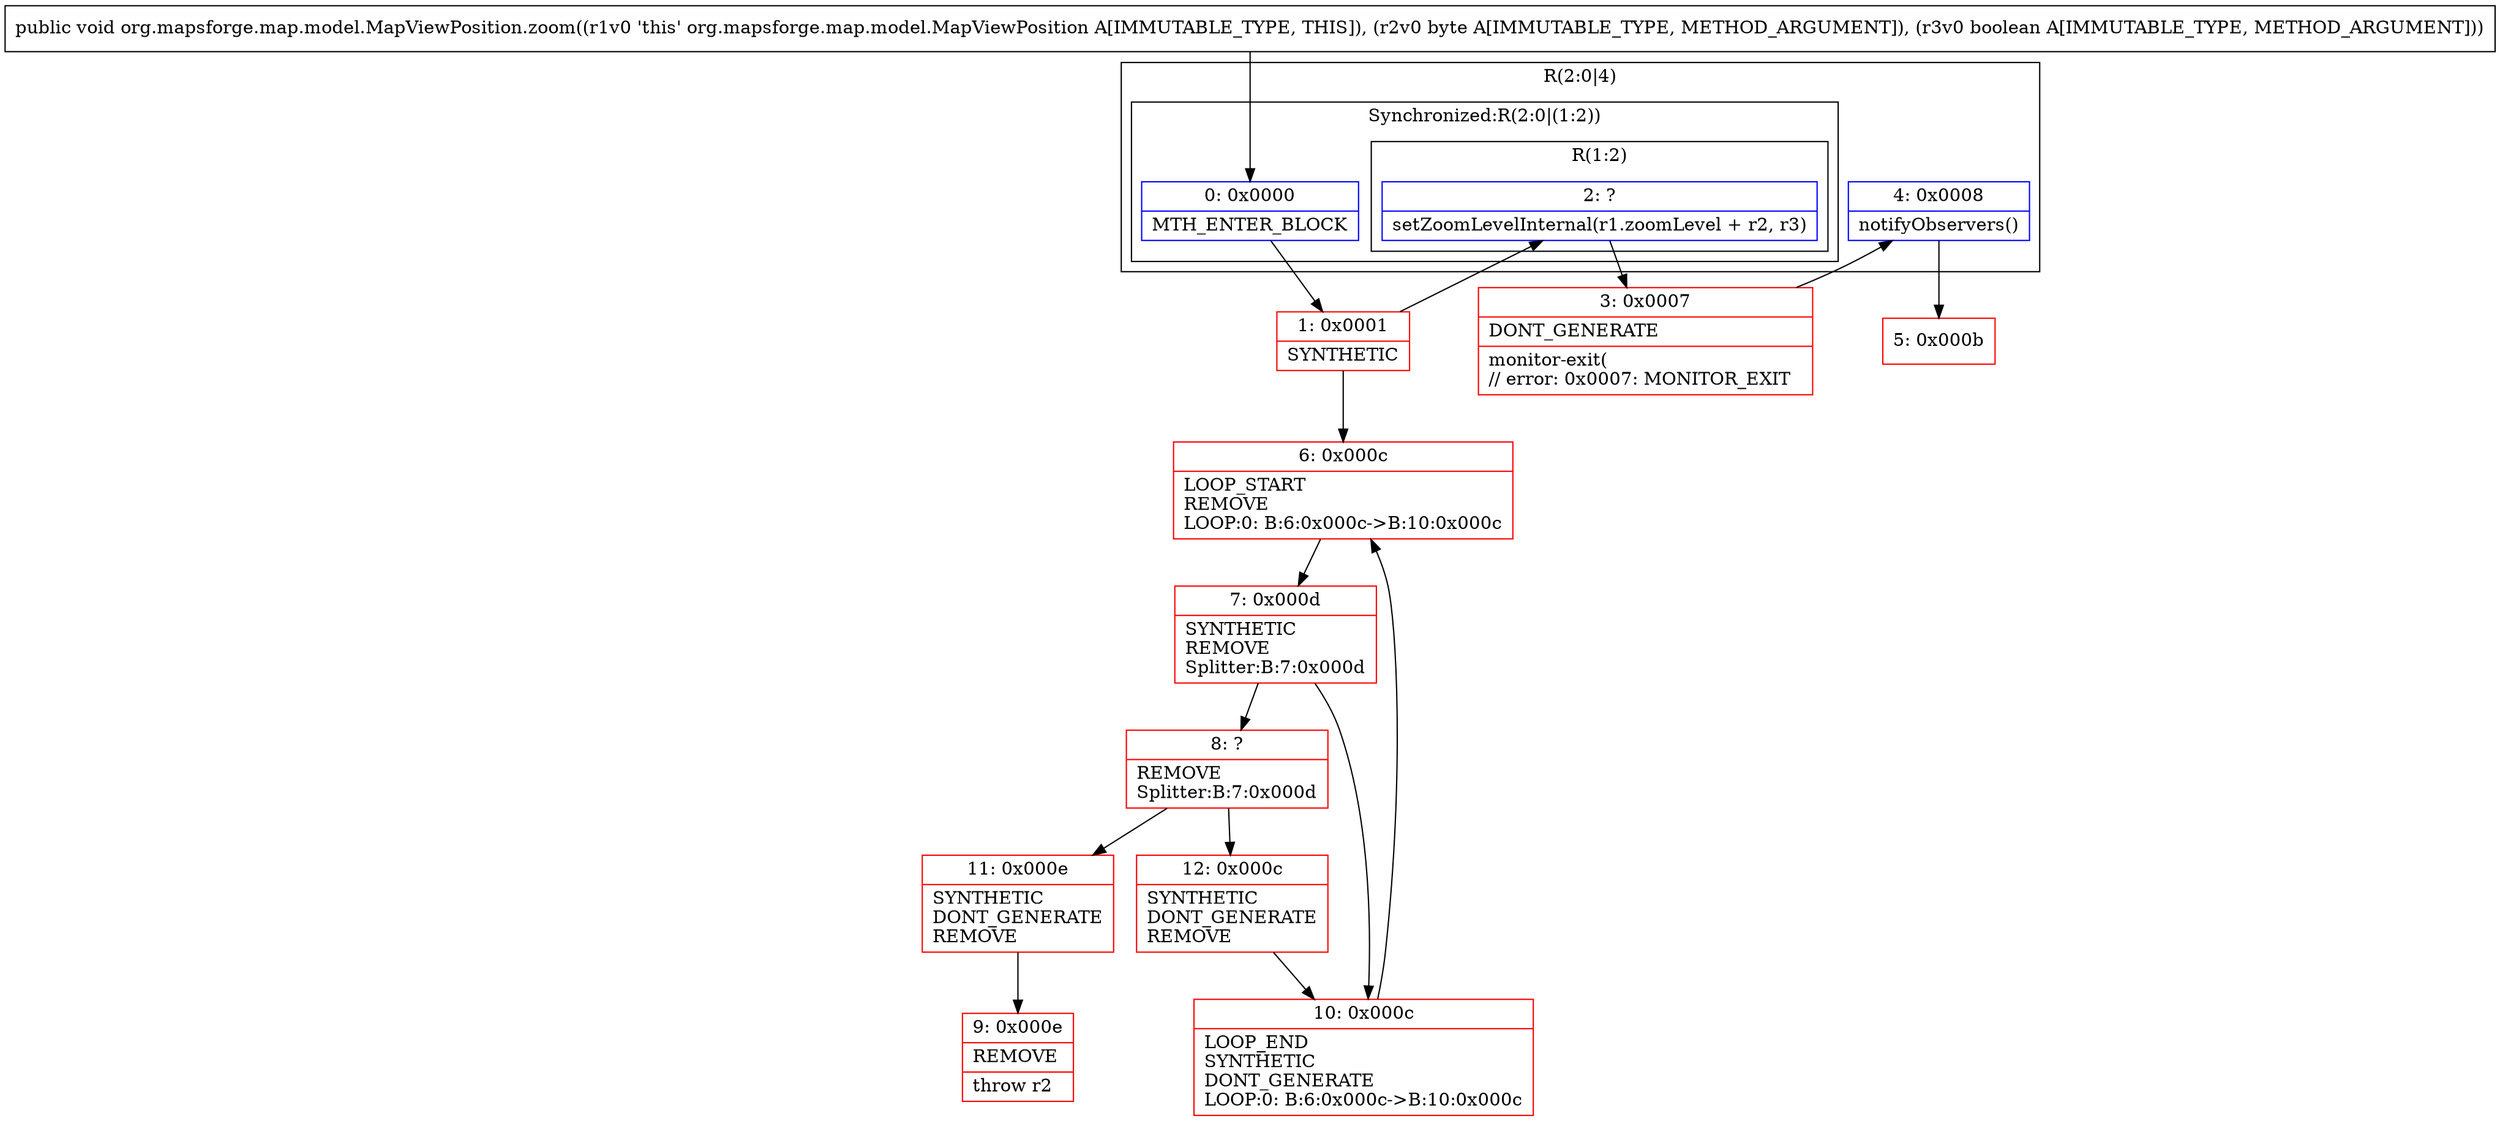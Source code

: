 digraph "CFG fororg.mapsforge.map.model.MapViewPosition.zoom(BZ)V" {
subgraph cluster_Region_1279426063 {
label = "R(2:0|4)";
node [shape=record,color=blue];
subgraph cluster_SynchronizedRegion_661132675 {
label = "Synchronized:R(2:0|(1:2))";
node [shape=record,color=blue];
Node_0 [shape=record,label="{0\:\ 0x0000|MTH_ENTER_BLOCK\l}"];
subgraph cluster_Region_1226190158 {
label = "R(1:2)";
node [shape=record,color=blue];
Node_2 [shape=record,label="{2\:\ ?|setZoomLevelInternal(r1.zoomLevel + r2, r3)\l}"];
}
}
Node_4 [shape=record,label="{4\:\ 0x0008|notifyObservers()\l}"];
}
Node_1 [shape=record,color=red,label="{1\:\ 0x0001|SYNTHETIC\l}"];
Node_3 [shape=record,color=red,label="{3\:\ 0x0007|DONT_GENERATE\l|monitor\-exit(\l\/\/ error: 0x0007: MONITOR_EXIT  \l}"];
Node_5 [shape=record,color=red,label="{5\:\ 0x000b}"];
Node_6 [shape=record,color=red,label="{6\:\ 0x000c|LOOP_START\lREMOVE\lLOOP:0: B:6:0x000c\-\>B:10:0x000c\l}"];
Node_7 [shape=record,color=red,label="{7\:\ 0x000d|SYNTHETIC\lREMOVE\lSplitter:B:7:0x000d\l}"];
Node_8 [shape=record,color=red,label="{8\:\ ?|REMOVE\lSplitter:B:7:0x000d\l}"];
Node_9 [shape=record,color=red,label="{9\:\ 0x000e|REMOVE\l|throw r2\l}"];
Node_10 [shape=record,color=red,label="{10\:\ 0x000c|LOOP_END\lSYNTHETIC\lDONT_GENERATE\lLOOP:0: B:6:0x000c\-\>B:10:0x000c\l}"];
Node_11 [shape=record,color=red,label="{11\:\ 0x000e|SYNTHETIC\lDONT_GENERATE\lREMOVE\l}"];
Node_12 [shape=record,color=red,label="{12\:\ 0x000c|SYNTHETIC\lDONT_GENERATE\lREMOVE\l}"];
MethodNode[shape=record,label="{public void org.mapsforge.map.model.MapViewPosition.zoom((r1v0 'this' org.mapsforge.map.model.MapViewPosition A[IMMUTABLE_TYPE, THIS]), (r2v0 byte A[IMMUTABLE_TYPE, METHOD_ARGUMENT]), (r3v0 boolean A[IMMUTABLE_TYPE, METHOD_ARGUMENT])) }"];
MethodNode -> Node_0;
Node_0 -> Node_1;
Node_2 -> Node_3;
Node_4 -> Node_5;
Node_1 -> Node_2;
Node_1 -> Node_6;
Node_3 -> Node_4;
Node_6 -> Node_7;
Node_7 -> Node_8;
Node_7 -> Node_10;
Node_8 -> Node_11;
Node_8 -> Node_12;
Node_10 -> Node_6;
Node_11 -> Node_9;
Node_12 -> Node_10;
}

